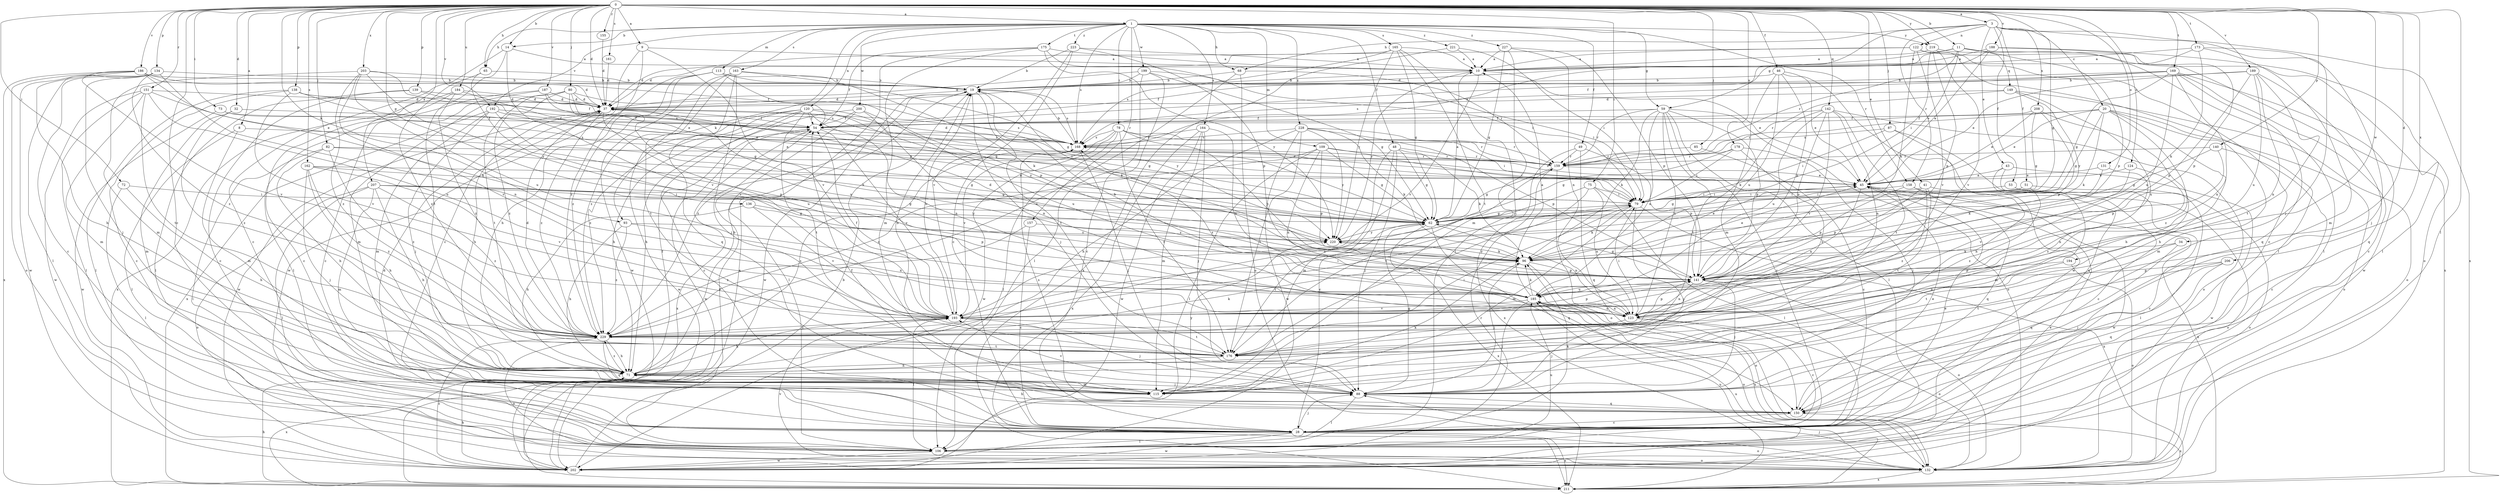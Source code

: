strict digraph  {
0;
1;
3;
8;
9;
10;
11;
14;
19;
20;
28;
32;
34;
37;
41;
43;
45;
46;
48;
49;
51;
53;
54;
59;
62;
65;
68;
71;
72;
73;
75;
78;
79;
80;
82;
85;
87;
88;
93;
96;
106;
109;
113;
115;
120;
122;
123;
124;
131;
132;
134;
136;
138;
139;
140;
141;
142;
149;
150;
151;
155;
157;
158;
159;
161;
162;
163;
164;
165;
168;
169;
173;
175;
176;
178;
184;
185;
186;
187;
188;
189;
192;
193;
194;
199;
200;
202;
203;
206;
207;
208;
211;
219;
220;
221;
223;
227;
228;
229;
0 -> 1  [label=a];
0 -> 3  [label=a];
0 -> 8  [label=a];
0 -> 9  [label=a];
0 -> 11  [label=b];
0 -> 14  [label=b];
0 -> 20  [label=c];
0 -> 28  [label=c];
0 -> 32  [label=d];
0 -> 34  [label=d];
0 -> 37  [label=d];
0 -> 41  [label=e];
0 -> 46  [label=f];
0 -> 65  [label=h];
0 -> 72  [label=i];
0 -> 73  [label=i];
0 -> 75  [label=i];
0 -> 80  [label=j];
0 -> 82  [label=j];
0 -> 85  [label=j];
0 -> 87  [label=j];
0 -> 93  [label=k];
0 -> 106  [label=l];
0 -> 124  [label=o];
0 -> 131  [label=o];
0 -> 134  [label=p];
0 -> 136  [label=p];
0 -> 138  [label=p];
0 -> 139  [label=p];
0 -> 140  [label=p];
0 -> 142  [label=q];
0 -> 151  [label=r];
0 -> 155  [label=r];
0 -> 161  [label=s];
0 -> 162  [label=s];
0 -> 169  [label=t];
0 -> 173  [label=t];
0 -> 178  [label=u];
0 -> 184  [label=u];
0 -> 186  [label=v];
0 -> 187  [label=v];
0 -> 188  [label=v];
0 -> 189  [label=v];
0 -> 192  [label=v];
0 -> 194  [label=w];
0 -> 203  [label=x];
0 -> 206  [label=x];
0 -> 207  [label=x];
0 -> 219  [label=y];
1 -> 14  [label=b];
1 -> 48  [label=f];
1 -> 49  [label=f];
1 -> 59  [label=g];
1 -> 65  [label=h];
1 -> 68  [label=h];
1 -> 78  [label=i];
1 -> 93  [label=k];
1 -> 109  [label=m];
1 -> 113  [label=m];
1 -> 120  [label=n];
1 -> 157  [label=r];
1 -> 158  [label=r];
1 -> 163  [label=s];
1 -> 164  [label=s];
1 -> 165  [label=s];
1 -> 168  [label=s];
1 -> 175  [label=t];
1 -> 192  [label=v];
1 -> 199  [label=w];
1 -> 200  [label=w];
1 -> 219  [label=y];
1 -> 221  [label=z];
1 -> 223  [label=z];
1 -> 227  [label=z];
1 -> 228  [label=z];
3 -> 43  [label=e];
3 -> 51  [label=f];
3 -> 53  [label=f];
3 -> 59  [label=g];
3 -> 62  [label=g];
3 -> 68  [label=h];
3 -> 88  [label=j];
3 -> 122  [label=n];
3 -> 158  [label=r];
3 -> 208  [label=x];
3 -> 211  [label=x];
8 -> 106  [label=l];
8 -> 115  [label=m];
8 -> 168  [label=s];
9 -> 10  [label=a];
9 -> 28  [label=c];
9 -> 193  [label=v];
9 -> 229  [label=z];
10 -> 19  [label=b];
10 -> 45  [label=e];
10 -> 193  [label=v];
10 -> 220  [label=y];
11 -> 10  [label=a];
11 -> 37  [label=d];
11 -> 45  [label=e];
11 -> 106  [label=l];
11 -> 141  [label=p];
11 -> 149  [label=q];
11 -> 159  [label=r];
14 -> 10  [label=a];
14 -> 28  [label=c];
14 -> 176  [label=t];
14 -> 193  [label=v];
19 -> 37  [label=d];
19 -> 88  [label=j];
19 -> 96  [label=k];
19 -> 168  [label=s];
19 -> 176  [label=t];
19 -> 202  [label=w];
19 -> 229  [label=z];
20 -> 45  [label=e];
20 -> 54  [label=f];
20 -> 62  [label=g];
20 -> 71  [label=h];
20 -> 96  [label=k];
20 -> 115  [label=m];
20 -> 132  [label=o];
20 -> 159  [label=r];
20 -> 229  [label=z];
28 -> 37  [label=d];
28 -> 45  [label=e];
28 -> 88  [label=j];
28 -> 96  [label=k];
28 -> 106  [label=l];
28 -> 132  [label=o];
28 -> 202  [label=w];
28 -> 211  [label=x];
32 -> 54  [label=f];
32 -> 115  [label=m];
32 -> 229  [label=z];
34 -> 96  [label=k];
34 -> 150  [label=q];
34 -> 176  [label=t];
37 -> 54  [label=f];
37 -> 71  [label=h];
37 -> 96  [label=k];
37 -> 168  [label=s];
37 -> 185  [label=u];
37 -> 202  [label=w];
37 -> 229  [label=z];
41 -> 79  [label=i];
41 -> 132  [label=o];
41 -> 141  [label=p];
41 -> 176  [label=t];
41 -> 229  [label=z];
43 -> 28  [label=c];
43 -> 45  [label=e];
43 -> 115  [label=m];
43 -> 202  [label=w];
45 -> 79  [label=i];
45 -> 123  [label=n];
45 -> 168  [label=s];
45 -> 211  [label=x];
46 -> 19  [label=b];
46 -> 45  [label=e];
46 -> 115  [label=m];
46 -> 141  [label=p];
46 -> 185  [label=u];
46 -> 202  [label=w];
48 -> 28  [label=c];
48 -> 62  [label=g];
48 -> 88  [label=j];
48 -> 96  [label=k];
48 -> 115  [label=m];
48 -> 159  [label=r];
49 -> 141  [label=p];
49 -> 150  [label=q];
49 -> 159  [label=r];
49 -> 211  [label=x];
51 -> 62  [label=g];
51 -> 79  [label=i];
51 -> 132  [label=o];
51 -> 229  [label=z];
53 -> 28  [label=c];
53 -> 79  [label=i];
53 -> 106  [label=l];
54 -> 168  [label=s];
54 -> 193  [label=v];
54 -> 202  [label=w];
54 -> 211  [label=x];
59 -> 28  [label=c];
59 -> 54  [label=f];
59 -> 96  [label=k];
59 -> 106  [label=l];
59 -> 123  [label=n];
59 -> 132  [label=o];
59 -> 141  [label=p];
59 -> 159  [label=r];
59 -> 176  [label=t];
59 -> 185  [label=u];
62 -> 10  [label=a];
62 -> 123  [label=n];
62 -> 150  [label=q];
62 -> 176  [label=t];
62 -> 211  [label=x];
62 -> 220  [label=y];
65 -> 19  [label=b];
65 -> 193  [label=v];
65 -> 229  [label=z];
68 -> 19  [label=b];
68 -> 132  [label=o];
68 -> 159  [label=r];
68 -> 229  [label=z];
71 -> 19  [label=b];
71 -> 54  [label=f];
71 -> 88  [label=j];
71 -> 115  [label=m];
71 -> 168  [label=s];
71 -> 211  [label=x];
71 -> 229  [label=z];
72 -> 71  [label=h];
72 -> 79  [label=i];
72 -> 106  [label=l];
73 -> 45  [label=e];
73 -> 54  [label=f];
73 -> 202  [label=w];
75 -> 79  [label=i];
75 -> 106  [label=l];
75 -> 123  [label=n];
75 -> 176  [label=t];
75 -> 220  [label=y];
78 -> 79  [label=i];
78 -> 106  [label=l];
78 -> 141  [label=p];
78 -> 159  [label=r];
78 -> 168  [label=s];
78 -> 176  [label=t];
78 -> 193  [label=v];
78 -> 202  [label=w];
79 -> 62  [label=g];
79 -> 88  [label=j];
79 -> 96  [label=k];
79 -> 115  [label=m];
79 -> 193  [label=v];
79 -> 211  [label=x];
80 -> 37  [label=d];
80 -> 62  [label=g];
80 -> 115  [label=m];
80 -> 176  [label=t];
80 -> 185  [label=u];
80 -> 220  [label=y];
80 -> 229  [label=z];
82 -> 62  [label=g];
82 -> 71  [label=h];
82 -> 106  [label=l];
82 -> 159  [label=r];
82 -> 229  [label=z];
85 -> 28  [label=c];
85 -> 159  [label=r];
87 -> 71  [label=h];
87 -> 79  [label=i];
87 -> 150  [label=q];
87 -> 168  [label=s];
88 -> 62  [label=g];
88 -> 106  [label=l];
88 -> 150  [label=q];
88 -> 193  [label=v];
93 -> 71  [label=h];
93 -> 123  [label=n];
93 -> 220  [label=y];
93 -> 229  [label=z];
96 -> 37  [label=d];
96 -> 45  [label=e];
96 -> 88  [label=j];
96 -> 132  [label=o];
96 -> 141  [label=p];
96 -> 220  [label=y];
106 -> 54  [label=f];
106 -> 132  [label=o];
106 -> 185  [label=u];
106 -> 202  [label=w];
109 -> 62  [label=g];
109 -> 79  [label=i];
109 -> 106  [label=l];
109 -> 123  [label=n];
109 -> 141  [label=p];
109 -> 159  [label=r];
109 -> 229  [label=z];
113 -> 19  [label=b];
113 -> 62  [label=g];
113 -> 71  [label=h];
113 -> 141  [label=p];
113 -> 202  [label=w];
113 -> 229  [label=z];
115 -> 96  [label=k];
115 -> 220  [label=y];
120 -> 28  [label=c];
120 -> 54  [label=f];
120 -> 62  [label=g];
120 -> 71  [label=h];
120 -> 123  [label=n];
120 -> 176  [label=t];
120 -> 202  [label=w];
120 -> 220  [label=y];
120 -> 229  [label=z];
122 -> 10  [label=a];
122 -> 28  [label=c];
122 -> 37  [label=d];
122 -> 96  [label=k];
122 -> 106  [label=l];
122 -> 193  [label=v];
122 -> 211  [label=x];
123 -> 28  [label=c];
123 -> 79  [label=i];
123 -> 88  [label=j];
123 -> 132  [label=o];
123 -> 141  [label=p];
123 -> 168  [label=s];
123 -> 185  [label=u];
124 -> 45  [label=e];
124 -> 123  [label=n];
124 -> 193  [label=v];
131 -> 45  [label=e];
131 -> 96  [label=k];
131 -> 229  [label=z];
132 -> 88  [label=j];
132 -> 185  [label=u];
132 -> 193  [label=v];
132 -> 211  [label=x];
134 -> 19  [label=b];
134 -> 28  [label=c];
134 -> 88  [label=j];
134 -> 106  [label=l];
134 -> 123  [label=n];
134 -> 202  [label=w];
134 -> 229  [label=z];
136 -> 62  [label=g];
136 -> 71  [label=h];
136 -> 141  [label=p];
136 -> 193  [label=v];
138 -> 28  [label=c];
138 -> 37  [label=d];
138 -> 45  [label=e];
138 -> 54  [label=f];
138 -> 106  [label=l];
138 -> 193  [label=v];
139 -> 28  [label=c];
139 -> 37  [label=d];
139 -> 106  [label=l];
139 -> 168  [label=s];
140 -> 28  [label=c];
140 -> 62  [label=g];
140 -> 141  [label=p];
140 -> 159  [label=r];
141 -> 62  [label=g];
141 -> 88  [label=j];
141 -> 123  [label=n];
141 -> 132  [label=o];
141 -> 185  [label=u];
142 -> 54  [label=f];
142 -> 96  [label=k];
142 -> 123  [label=n];
142 -> 132  [label=o];
142 -> 141  [label=p];
142 -> 176  [label=t];
142 -> 185  [label=u];
142 -> 193  [label=v];
149 -> 37  [label=d];
149 -> 132  [label=o];
149 -> 159  [label=r];
149 -> 185  [label=u];
149 -> 220  [label=y];
150 -> 28  [label=c];
150 -> 45  [label=e];
150 -> 54  [label=f];
150 -> 71  [label=h];
150 -> 168  [label=s];
150 -> 211  [label=x];
151 -> 37  [label=d];
151 -> 96  [label=k];
151 -> 106  [label=l];
151 -> 115  [label=m];
151 -> 176  [label=t];
151 -> 185  [label=u];
151 -> 202  [label=w];
155 -> 37  [label=d];
157 -> 28  [label=c];
157 -> 220  [label=y];
157 -> 229  [label=z];
158 -> 79  [label=i];
158 -> 141  [label=p];
158 -> 150  [label=q];
158 -> 202  [label=w];
159 -> 45  [label=e];
159 -> 62  [label=g];
159 -> 132  [label=o];
159 -> 229  [label=z];
161 -> 37  [label=d];
162 -> 45  [label=e];
162 -> 62  [label=g];
162 -> 71  [label=h];
162 -> 88  [label=j];
162 -> 193  [label=v];
162 -> 229  [label=z];
163 -> 19  [label=b];
163 -> 88  [label=j];
163 -> 96  [label=k];
163 -> 150  [label=q];
163 -> 176  [label=t];
163 -> 202  [label=w];
163 -> 229  [label=z];
164 -> 88  [label=j];
164 -> 115  [label=m];
164 -> 168  [label=s];
164 -> 185  [label=u];
164 -> 202  [label=w];
164 -> 211  [label=x];
165 -> 10  [label=a];
165 -> 37  [label=d];
165 -> 62  [label=g];
165 -> 106  [label=l];
165 -> 168  [label=s];
165 -> 176  [label=t];
165 -> 220  [label=y];
168 -> 19  [label=b];
168 -> 37  [label=d];
168 -> 88  [label=j];
168 -> 159  [label=r];
169 -> 19  [label=b];
169 -> 28  [label=c];
169 -> 54  [label=f];
169 -> 62  [label=g];
169 -> 123  [label=n];
169 -> 150  [label=q];
169 -> 168  [label=s];
169 -> 185  [label=u];
169 -> 202  [label=w];
173 -> 10  [label=a];
173 -> 54  [label=f];
173 -> 88  [label=j];
173 -> 96  [label=k];
173 -> 115  [label=m];
175 -> 10  [label=a];
175 -> 54  [label=f];
175 -> 79  [label=i];
175 -> 115  [label=m];
175 -> 211  [label=x];
175 -> 220  [label=y];
176 -> 19  [label=b];
176 -> 71  [label=h];
176 -> 79  [label=i];
178 -> 62  [label=g];
178 -> 79  [label=i];
178 -> 88  [label=j];
178 -> 159  [label=r];
178 -> 229  [label=z];
184 -> 28  [label=c];
184 -> 37  [label=d];
184 -> 62  [label=g];
184 -> 211  [label=x];
184 -> 229  [label=z];
185 -> 10  [label=a];
185 -> 19  [label=b];
185 -> 88  [label=j];
185 -> 96  [label=k];
185 -> 123  [label=n];
185 -> 132  [label=o];
185 -> 193  [label=v];
186 -> 19  [label=b];
186 -> 37  [label=d];
186 -> 45  [label=e];
186 -> 54  [label=f];
186 -> 71  [label=h];
186 -> 132  [label=o];
186 -> 193  [label=v];
186 -> 211  [label=x];
187 -> 28  [label=c];
187 -> 37  [label=d];
187 -> 62  [label=g];
187 -> 106  [label=l];
187 -> 168  [label=s];
188 -> 10  [label=a];
188 -> 45  [label=e];
188 -> 132  [label=o];
188 -> 141  [label=p];
188 -> 168  [label=s];
189 -> 19  [label=b];
189 -> 45  [label=e];
189 -> 123  [label=n];
189 -> 141  [label=p];
189 -> 150  [label=q];
189 -> 176  [label=t];
189 -> 185  [label=u];
192 -> 54  [label=f];
192 -> 79  [label=i];
192 -> 88  [label=j];
192 -> 115  [label=m];
192 -> 141  [label=p];
192 -> 211  [label=x];
193 -> 19  [label=b];
193 -> 54  [label=f];
193 -> 71  [label=h];
193 -> 79  [label=i];
193 -> 88  [label=j];
193 -> 106  [label=l];
193 -> 141  [label=p];
193 -> 176  [label=t];
193 -> 229  [label=z];
194 -> 123  [label=n];
194 -> 132  [label=o];
194 -> 141  [label=p];
199 -> 19  [label=b];
199 -> 28  [label=c];
199 -> 37  [label=d];
199 -> 62  [label=g];
199 -> 79  [label=i];
199 -> 106  [label=l];
200 -> 54  [label=f];
200 -> 71  [label=h];
200 -> 106  [label=l];
200 -> 123  [label=n];
200 -> 185  [label=u];
202 -> 19  [label=b];
202 -> 45  [label=e];
202 -> 71  [label=h];
202 -> 159  [label=r];
202 -> 185  [label=u];
202 -> 229  [label=z];
203 -> 19  [label=b];
203 -> 45  [label=e];
203 -> 115  [label=m];
203 -> 185  [label=u];
203 -> 193  [label=v];
203 -> 220  [label=y];
203 -> 229  [label=z];
206 -> 88  [label=j];
206 -> 141  [label=p];
206 -> 150  [label=q];
206 -> 176  [label=t];
207 -> 62  [label=g];
207 -> 71  [label=h];
207 -> 79  [label=i];
207 -> 106  [label=l];
207 -> 115  [label=m];
207 -> 132  [label=o];
207 -> 220  [label=y];
207 -> 229  [label=z];
208 -> 45  [label=e];
208 -> 54  [label=f];
208 -> 62  [label=g];
208 -> 71  [label=h];
208 -> 141  [label=p];
211 -> 71  [label=h];
211 -> 185  [label=u];
219 -> 10  [label=a];
219 -> 79  [label=i];
219 -> 106  [label=l];
219 -> 141  [label=p];
219 -> 193  [label=v];
220 -> 45  [label=e];
220 -> 96  [label=k];
221 -> 10  [label=a];
221 -> 79  [label=i];
221 -> 211  [label=x];
223 -> 10  [label=a];
223 -> 19  [label=b];
223 -> 28  [label=c];
223 -> 141  [label=p];
223 -> 193  [label=v];
227 -> 10  [label=a];
227 -> 62  [label=g];
227 -> 115  [label=m];
227 -> 123  [label=n];
227 -> 141  [label=p];
228 -> 71  [label=h];
228 -> 96  [label=k];
228 -> 141  [label=p];
228 -> 159  [label=r];
228 -> 168  [label=s];
228 -> 176  [label=t];
228 -> 202  [label=w];
228 -> 220  [label=y];
229 -> 37  [label=d];
229 -> 71  [label=h];
229 -> 96  [label=k];
229 -> 132  [label=o];
229 -> 150  [label=q];
229 -> 176  [label=t];
}

